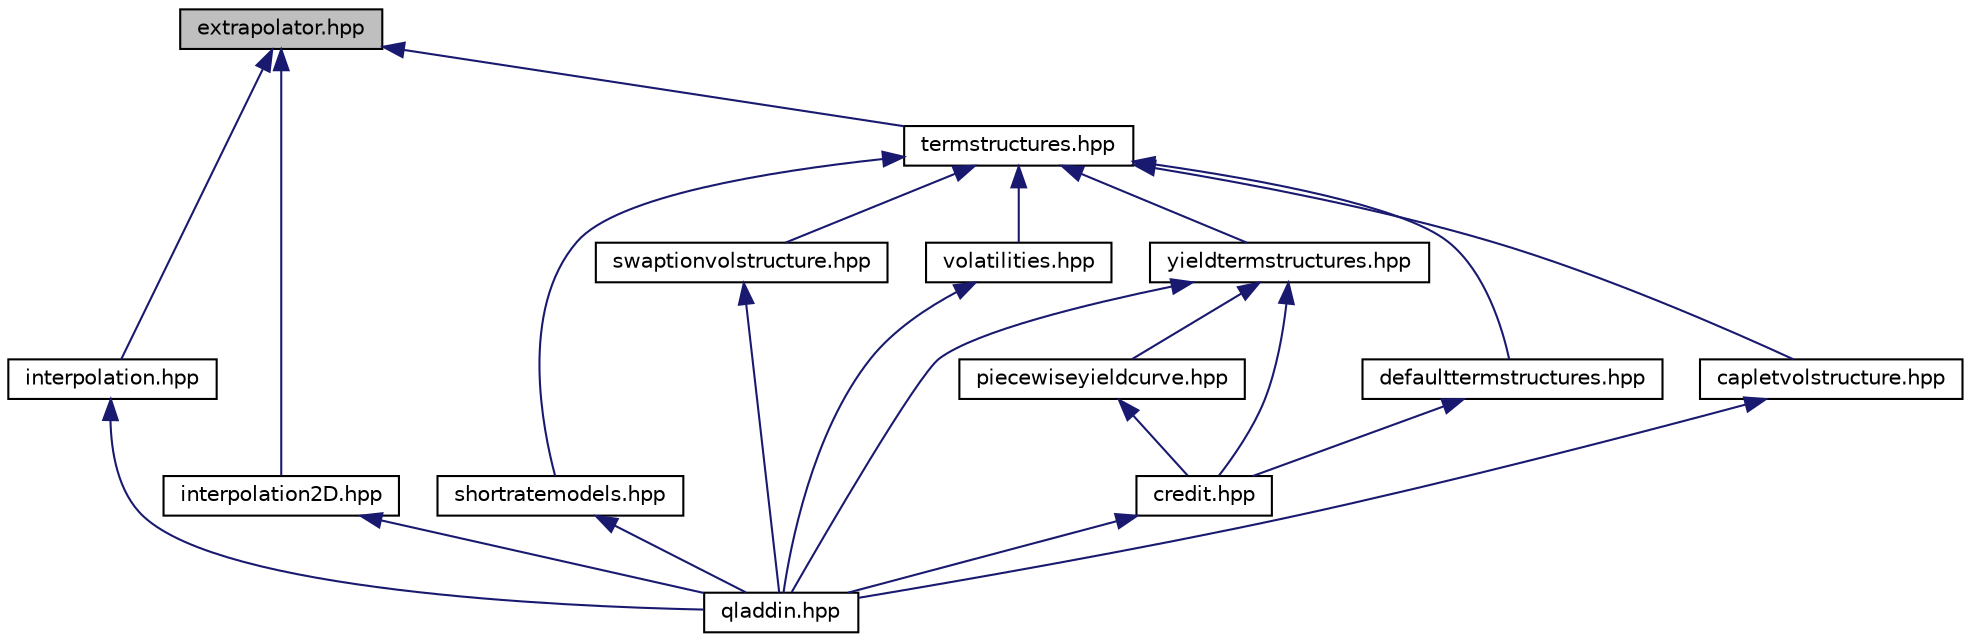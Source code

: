 digraph "extrapolator.hpp"
{
  edge [fontname="Helvetica",fontsize="10",labelfontname="Helvetica",labelfontsize="10"];
  node [fontname="Helvetica",fontsize="10",shape=record];
  Node2 [label="extrapolator.hpp",height=0.2,width=0.4,color="black", fillcolor="grey75", style="filled", fontcolor="black"];
  Node2 -> Node3 [dir="back",color="midnightblue",fontsize="10",style="solid",fontname="Helvetica"];
  Node3 [label="interpolation.hpp",height=0.2,width=0.4,color="black", fillcolor="white", style="filled",URL="$interpolation_8hpp.html"];
  Node3 -> Node4 [dir="back",color="midnightblue",fontsize="10",style="solid",fontname="Helvetica"];
  Node4 [label="qladdin.hpp",height=0.2,width=0.4,color="black", fillcolor="white", style="filled",URL="$qladdin_8hpp.html"];
  Node2 -> Node5 [dir="back",color="midnightblue",fontsize="10",style="solid",fontname="Helvetica"];
  Node5 [label="interpolation2D.hpp",height=0.2,width=0.4,color="black", fillcolor="white", style="filled",URL="$interpolation2_d_8hpp.html"];
  Node5 -> Node4 [dir="back",color="midnightblue",fontsize="10",style="solid",fontname="Helvetica"];
  Node2 -> Node6 [dir="back",color="midnightblue",fontsize="10",style="solid",fontname="Helvetica"];
  Node6 [label="termstructures.hpp",height=0.2,width=0.4,color="black", fillcolor="white", style="filled",URL="$termstructures_8hpp.html"];
  Node6 -> Node7 [dir="back",color="midnightblue",fontsize="10",style="solid",fontname="Helvetica"];
  Node7 [label="capletvolstructure.hpp",height=0.2,width=0.4,color="black", fillcolor="white", style="filled",URL="$capletvolstructure_8hpp.html"];
  Node7 -> Node4 [dir="back",color="midnightblue",fontsize="10",style="solid",fontname="Helvetica"];
  Node6 -> Node8 [dir="back",color="midnightblue",fontsize="10",style="solid",fontname="Helvetica"];
  Node8 [label="defaulttermstructures.hpp",height=0.2,width=0.4,color="black", fillcolor="white", style="filled",URL="$defaulttermstructures_8hpp.html"];
  Node8 -> Node9 [dir="back",color="midnightblue",fontsize="10",style="solid",fontname="Helvetica"];
  Node9 [label="credit.hpp",height=0.2,width=0.4,color="black", fillcolor="white", style="filled",URL="$credit_8hpp.html"];
  Node9 -> Node4 [dir="back",color="midnightblue",fontsize="10",style="solid",fontname="Helvetica"];
  Node6 -> Node10 [dir="back",color="midnightblue",fontsize="10",style="solid",fontname="Helvetica"];
  Node10 [label="shortratemodels.hpp",height=0.2,width=0.4,color="black", fillcolor="white", style="filled",URL="$shortratemodels_8hpp.html"];
  Node10 -> Node4 [dir="back",color="midnightblue",fontsize="10",style="solid",fontname="Helvetica"];
  Node6 -> Node11 [dir="back",color="midnightblue",fontsize="10",style="solid",fontname="Helvetica"];
  Node11 [label="swaptionvolstructure.hpp",height=0.2,width=0.4,color="black", fillcolor="white", style="filled",URL="$swaptionvolstructure_8hpp.html"];
  Node11 -> Node4 [dir="back",color="midnightblue",fontsize="10",style="solid",fontname="Helvetica"];
  Node6 -> Node12 [dir="back",color="midnightblue",fontsize="10",style="solid",fontname="Helvetica"];
  Node12 [label="volatilities.hpp",height=0.2,width=0.4,color="black", fillcolor="white", style="filled",URL="$volatilities_8hpp.html"];
  Node12 -> Node4 [dir="back",color="midnightblue",fontsize="10",style="solid",fontname="Helvetica"];
  Node6 -> Node13 [dir="back",color="midnightblue",fontsize="10",style="solid",fontname="Helvetica"];
  Node13 [label="yieldtermstructures.hpp",height=0.2,width=0.4,color="black", fillcolor="white", style="filled",URL="$yieldtermstructures_8hpp.html"];
  Node13 -> Node9 [dir="back",color="midnightblue",fontsize="10",style="solid",fontname="Helvetica"];
  Node13 -> Node14 [dir="back",color="midnightblue",fontsize="10",style="solid",fontname="Helvetica"];
  Node14 [label="piecewiseyieldcurve.hpp",height=0.2,width=0.4,color="black", fillcolor="white", style="filled",URL="$piecewiseyieldcurve_8hpp.html"];
  Node14 -> Node9 [dir="back",color="midnightblue",fontsize="10",style="solid",fontname="Helvetica"];
  Node13 -> Node4 [dir="back",color="midnightblue",fontsize="10",style="solid",fontname="Helvetica"];
}
